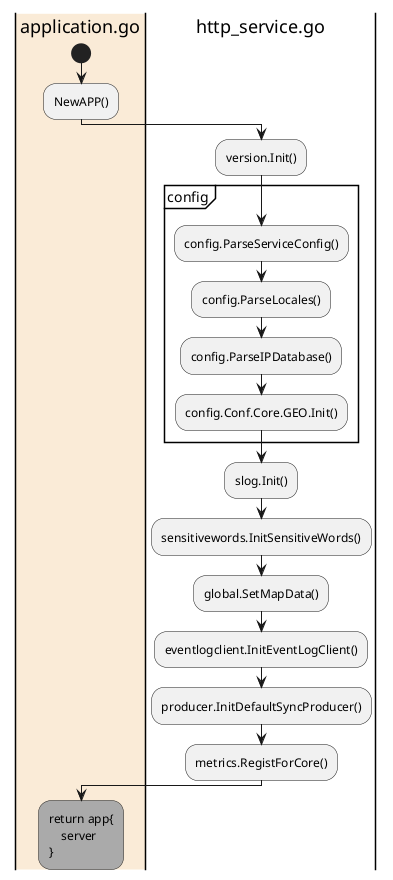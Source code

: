 @startuml
|#AntiqueWhite|application.go|
start
:NewAPP();

|http_service.go|
:version.Init();

partition config {
    :config.ParseServiceConfig();
    :config.ParseLocales();
    :config.ParseIPDatabase();
    :config.Conf.Core.GEO.Init();
}

:slog.Init();
:sensitivewords.InitSensitiveWords();
:global.SetMapData();
:eventlogclient.InitEventLogClient();
:producer.InitDefaultSyncProducer();
:metrics.RegistForCore();

|#AntiqueWhite|application.go|
#AAAAAA:return app{
    server
};
@enduml